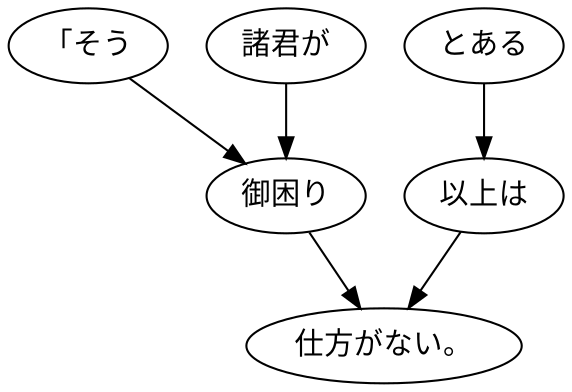 digraph graph7975 {
	node0 [label="「そう"];
	node1 [label="諸君が"];
	node2 [label="御困り"];
	node3 [label="とある"];
	node4 [label="以上は"];
	node5 [label="仕方がない。"];
	node0 -> node2;
	node1 -> node2;
	node2 -> node5;
	node3 -> node4;
	node4 -> node5;
}
